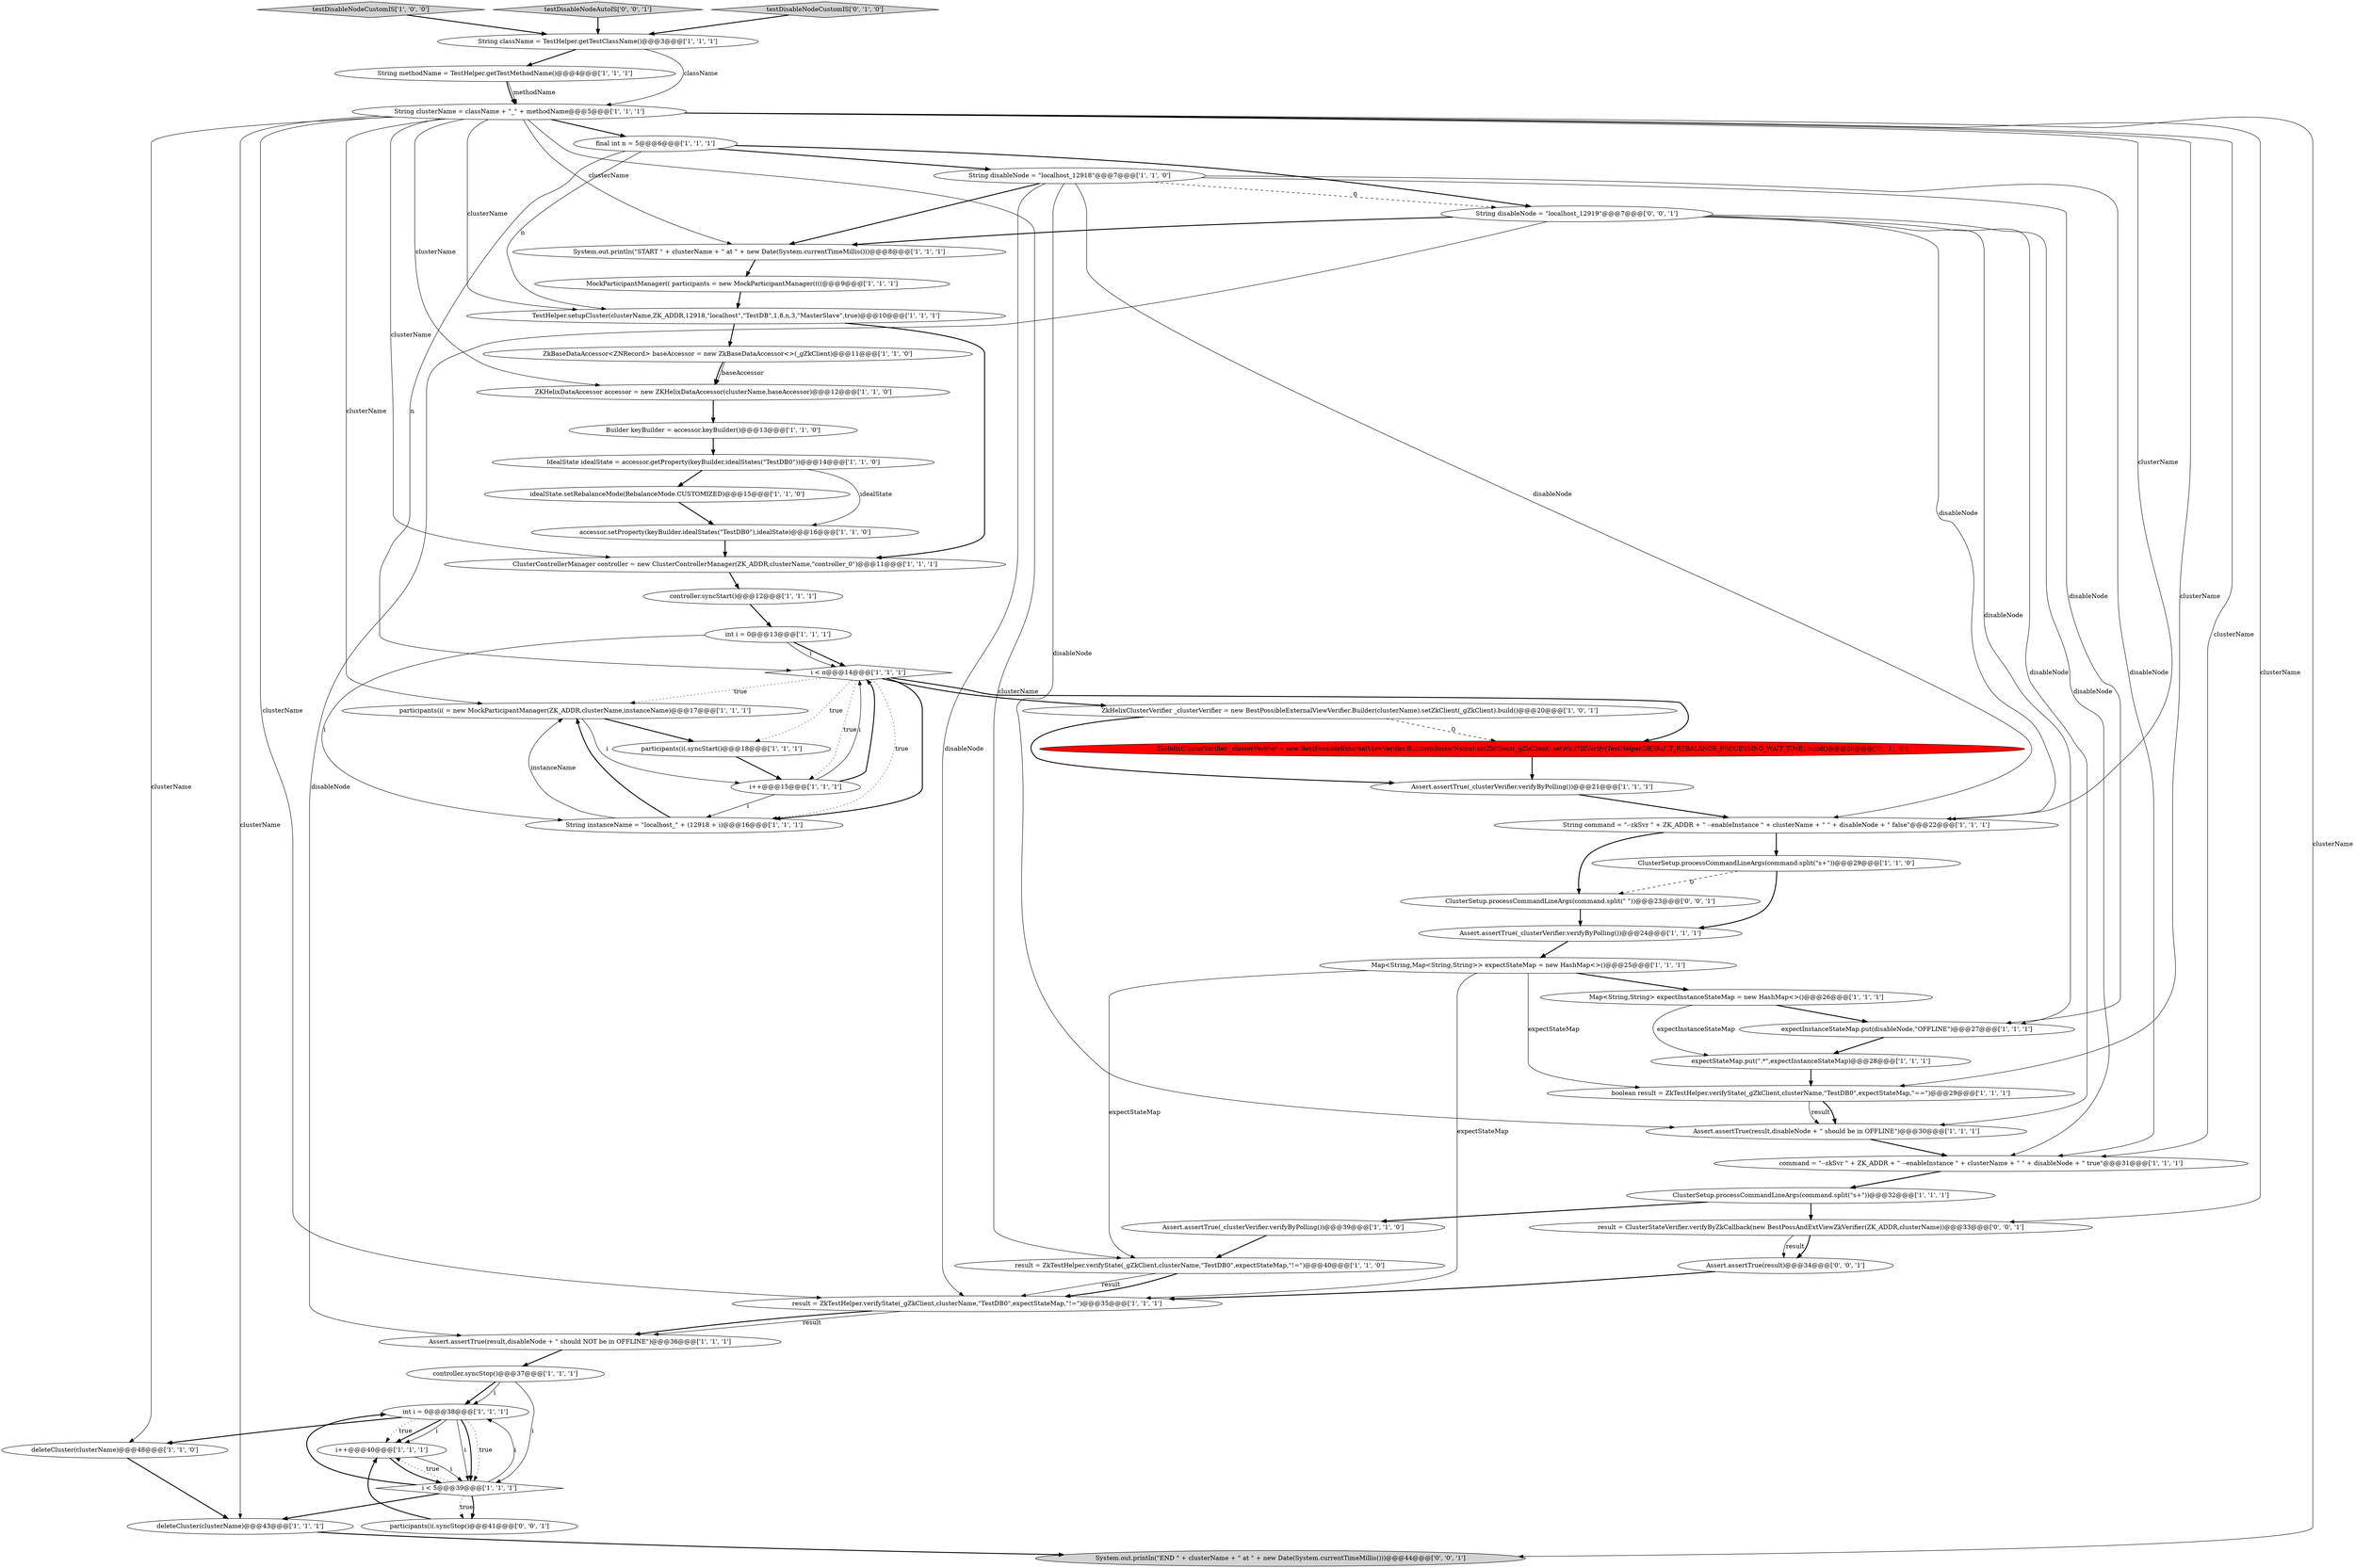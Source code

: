 digraph {
1 [style = filled, label = "Map<String,Map<String,String>> expectStateMap = new HashMap<>()@@@25@@@['1', '1', '1']", fillcolor = white, shape = ellipse image = "AAA0AAABBB1BBB"];
15 [style = filled, label = "String className = TestHelper.getTestClassName()@@@3@@@['1', '1', '1']", fillcolor = white, shape = ellipse image = "AAA0AAABBB1BBB"];
23 [style = filled, label = "TestHelper.setupCluster(clusterName,ZK_ADDR,12918,\"localhost\",\"TestDB\",1,8,n,3,\"MasterSlave\",true)@@@10@@@['1', '1', '1']", fillcolor = white, shape = ellipse image = "AAA0AAABBB1BBB"];
6 [style = filled, label = "expectStateMap.put(\".*\",expectInstanceStateMap)@@@28@@@['1', '1', '1']", fillcolor = white, shape = ellipse image = "AAA0AAABBB1BBB"];
25 [style = filled, label = "MockParticipantManager(( participants = new MockParticipantManager((((@@@9@@@['1', '1', '1']", fillcolor = white, shape = ellipse image = "AAA0AAABBB1BBB"];
38 [style = filled, label = "System.out.println(\"START \" + clusterName + \" at \" + new Date(System.currentTimeMillis()))@@@8@@@['1', '1', '1']", fillcolor = white, shape = ellipse image = "AAA0AAABBB1BBB"];
27 [style = filled, label = "String command = \"--zkSvr \" + ZK_ADDR + \" --enableInstance \" + clusterName + \" \" + disableNode + \" false\"@@@22@@@['1', '1', '1']", fillcolor = white, shape = ellipse image = "AAA0AAABBB1BBB"];
16 [style = filled, label = "i < n@@@14@@@['1', '1', '1']", fillcolor = white, shape = diamond image = "AAA0AAABBB1BBB"];
44 [style = filled, label = "command = \"--zkSvr \" + ZK_ADDR + \" --enableInstance \" + clusterName + \" \" + disableNode + \" true\"@@@31@@@['1', '1', '1']", fillcolor = white, shape = ellipse image = "AAA0AAABBB1BBB"];
19 [style = filled, label = "result = ZkTestHelper.verifyState(_gZkClient,clusterName,\"TestDB0\",expectStateMap,\"!=\")@@@40@@@['1', '1', '0']", fillcolor = white, shape = ellipse image = "AAA0AAABBB1BBB"];
29 [style = filled, label = "participants(i( = new MockParticipantManager(ZK_ADDR,clusterName,instanceName)@@@17@@@['1', '1', '1']", fillcolor = white, shape = ellipse image = "AAA0AAABBB1BBB"];
26 [style = filled, label = "Map<String,String> expectInstanceStateMap = new HashMap<>()@@@26@@@['1', '1', '1']", fillcolor = white, shape = ellipse image = "AAA0AAABBB1BBB"];
37 [style = filled, label = "Builder keyBuilder = accessor.keyBuilder()@@@13@@@['1', '1', '0']", fillcolor = white, shape = ellipse image = "AAA0AAABBB1BBB"];
4 [style = filled, label = "i++@@@40@@@['1', '1', '1']", fillcolor = white, shape = ellipse image = "AAA0AAABBB1BBB"];
7 [style = filled, label = "deleteCluster(clusterName)@@@48@@@['1', '1', '0']", fillcolor = white, shape = ellipse image = "AAA0AAABBB1BBB"];
32 [style = filled, label = "final int n = 5@@@6@@@['1', '1', '1']", fillcolor = white, shape = ellipse image = "AAA0AAABBB1BBB"];
46 [style = filled, label = "ZkHelixClusterVerifier _clusterVerifier = new BestPossibleExternalViewVerifier.Builder(clusterName).setZkClient(_gZkClient).setWaitTillVerify(TestHelper.DEFAULT_REBALANCE_PROCESSING_WAIT_TIME).build()@@@26@@@['0', '1', '0']", fillcolor = red, shape = ellipse image = "AAA1AAABBB2BBB"];
10 [style = filled, label = "ZKHelixDataAccessor accessor = new ZKHelixDataAccessor(clusterName,baseAccessor)@@@12@@@['1', '1', '0']", fillcolor = white, shape = ellipse image = "AAA0AAABBB1BBB"];
40 [style = filled, label = "boolean result = ZkTestHelper.verifyState(_gZkClient,clusterName,\"TestDB0\",expectStateMap,\"==\")@@@29@@@['1', '1', '1']", fillcolor = white, shape = ellipse image = "AAA0AAABBB1BBB"];
41 [style = filled, label = "String disableNode = \"localhost_12918\"@@@7@@@['1', '1', '0']", fillcolor = white, shape = ellipse image = "AAA0AAABBB1BBB"];
45 [style = filled, label = "Assert.assertTrue(result,disableNode + \" should be in OFFLINE\")@@@30@@@['1', '1', '1']", fillcolor = white, shape = ellipse image = "AAA0AAABBB1BBB"];
11 [style = filled, label = "Assert.assertTrue(result,disableNode + \" should NOT be in OFFLINE\")@@@36@@@['1', '1', '1']", fillcolor = white, shape = ellipse image = "AAA0AAABBB1BBB"];
48 [style = filled, label = "System.out.println(\"END \" + clusterName + \" at \" + new Date(System.currentTimeMillis()))@@@44@@@['0', '0', '1']", fillcolor = lightgray, shape = ellipse image = "AAA0AAABBB3BBB"];
22 [style = filled, label = "testDisableNodeCustomIS['1', '0', '0']", fillcolor = lightgray, shape = diamond image = "AAA0AAABBB1BBB"];
54 [style = filled, label = "String disableNode = \"localhost_12919\"@@@7@@@['0', '0', '1']", fillcolor = white, shape = ellipse image = "AAA0AAABBB3BBB"];
13 [style = filled, label = "controller.syncStart()@@@12@@@['1', '1', '1']", fillcolor = white, shape = ellipse image = "AAA0AAABBB1BBB"];
51 [style = filled, label = "participants(i(.syncStop()@@@41@@@['0', '0', '1']", fillcolor = white, shape = ellipse image = "AAA0AAABBB3BBB"];
2 [style = filled, label = "String methodName = TestHelper.getTestMethodName()@@@4@@@['1', '1', '1']", fillcolor = white, shape = ellipse image = "AAA0AAABBB1BBB"];
18 [style = filled, label = "String instanceName = \"localhost_\" + (12918 + i)@@@16@@@['1', '1', '1']", fillcolor = white, shape = ellipse image = "AAA0AAABBB1BBB"];
30 [style = filled, label = "result = ZkTestHelper.verifyState(_gZkClient,clusterName,\"TestDB0\",expectStateMap,\"!=\")@@@35@@@['1', '1', '1']", fillcolor = white, shape = ellipse image = "AAA0AAABBB1BBB"];
21 [style = filled, label = "Assert.assertTrue(_clusterVerifier.verifyByPolling())@@@21@@@['1', '1', '1']", fillcolor = white, shape = ellipse image = "AAA0AAABBB1BBB"];
35 [style = filled, label = "expectInstanceStateMap.put(disableNode,\"OFFLINE\")@@@27@@@['1', '1', '1']", fillcolor = white, shape = ellipse image = "AAA0AAABBB1BBB"];
3 [style = filled, label = "ZkHelixClusterVerifier _clusterVerifier = new BestPossibleExternalViewVerifier.Builder(clusterName).setZkClient(_gZkClient).build()@@@20@@@['1', '0', '1']", fillcolor = white, shape = ellipse image = "AAA0AAABBB1BBB"];
28 [style = filled, label = "ClusterSetup.processCommandLineArgs(command.split(\"\s+\"))@@@32@@@['1', '1', '1']", fillcolor = white, shape = ellipse image = "AAA0AAABBB1BBB"];
9 [style = filled, label = "idealState.setRebalanceMode(RebalanceMode.CUSTOMIZED)@@@15@@@['1', '1', '0']", fillcolor = white, shape = ellipse image = "AAA0AAABBB1BBB"];
53 [style = filled, label = "Assert.assertTrue(result)@@@34@@@['0', '0', '1']", fillcolor = white, shape = ellipse image = "AAA0AAABBB3BBB"];
31 [style = filled, label = "int i = 0@@@38@@@['1', '1', '1']", fillcolor = white, shape = ellipse image = "AAA0AAABBB1BBB"];
39 [style = filled, label = "Assert.assertTrue(_clusterVerifier.verifyByPolling())@@@39@@@['1', '1', '0']", fillcolor = white, shape = ellipse image = "AAA0AAABBB1BBB"];
5 [style = filled, label = "i < 5@@@39@@@['1', '1', '1']", fillcolor = white, shape = diamond image = "AAA0AAABBB1BBB"];
33 [style = filled, label = "accessor.setProperty(keyBuilder.idealStates(\"TestDB0\"),idealState)@@@16@@@['1', '1', '0']", fillcolor = white, shape = ellipse image = "AAA0AAABBB1BBB"];
17 [style = filled, label = "ClusterControllerManager controller = new ClusterControllerManager(ZK_ADDR,clusterName,\"controller_0\")@@@11@@@['1', '1', '1']", fillcolor = white, shape = ellipse image = "AAA0AAABBB1BBB"];
43 [style = filled, label = "ClusterSetup.processCommandLineArgs(command.split(\"\s+\"))@@@29@@@['1', '1', '0']", fillcolor = white, shape = ellipse image = "AAA0AAABBB1BBB"];
49 [style = filled, label = "testDisableNodeAutoIS['0', '0', '1']", fillcolor = lightgray, shape = diamond image = "AAA0AAABBB3BBB"];
24 [style = filled, label = "deleteCluster(clusterName)@@@43@@@['1', '1', '1']", fillcolor = white, shape = ellipse image = "AAA0AAABBB1BBB"];
47 [style = filled, label = "testDisableNodeCustomIS['0', '1', '0']", fillcolor = lightgray, shape = diamond image = "AAA0AAABBB2BBB"];
52 [style = filled, label = "result = ClusterStateVerifier.verifyByZkCallback(new BestPossAndExtViewZkVerifier(ZK_ADDR,clusterName))@@@33@@@['0', '0', '1']", fillcolor = white, shape = ellipse image = "AAA0AAABBB3BBB"];
50 [style = filled, label = "ClusterSetup.processCommandLineArgs(command.split(\" \"))@@@23@@@['0', '0', '1']", fillcolor = white, shape = ellipse image = "AAA0AAABBB3BBB"];
14 [style = filled, label = "participants(i(.syncStart()@@@18@@@['1', '1', '1']", fillcolor = white, shape = ellipse image = "AAA0AAABBB1BBB"];
0 [style = filled, label = "Assert.assertTrue(_clusterVerifier.verifyByPolling())@@@24@@@['1', '1', '1']", fillcolor = white, shape = ellipse image = "AAA0AAABBB1BBB"];
36 [style = filled, label = "int i = 0@@@13@@@['1', '1', '1']", fillcolor = white, shape = ellipse image = "AAA0AAABBB1BBB"];
12 [style = filled, label = "IdealState idealState = accessor.getProperty(keyBuilder.idealStates(\"TestDB0\"))@@@14@@@['1', '1', '0']", fillcolor = white, shape = ellipse image = "AAA0AAABBB1BBB"];
42 [style = filled, label = "i++@@@15@@@['1', '1', '1']", fillcolor = white, shape = ellipse image = "AAA0AAABBB1BBB"];
34 [style = filled, label = "String clusterName = className + \"_\" + methodName@@@5@@@['1', '1', '1']", fillcolor = white, shape = ellipse image = "AAA0AAABBB1BBB"];
20 [style = filled, label = "controller.syncStop()@@@37@@@['1', '1', '1']", fillcolor = white, shape = ellipse image = "AAA0AAABBB1BBB"];
8 [style = filled, label = "ZkBaseDataAccessor<ZNRecord> baseAccessor = new ZkBaseDataAccessor<>(_gZkClient)@@@11@@@['1', '1', '0']", fillcolor = white, shape = ellipse image = "AAA0AAABBB1BBB"];
8->10 [style = bold, label=""];
39->19 [style = bold, label=""];
22->15 [style = bold, label=""];
34->44 [style = solid, label="clusterName"];
34->23 [style = solid, label="clusterName"];
34->27 [style = solid, label="clusterName"];
12->33 [style = solid, label="idealState"];
34->24 [style = solid, label="clusterName"];
12->9 [style = bold, label=""];
32->23 [style = solid, label="n"];
26->6 [style = solid, label="expectInstanceStateMap"];
30->11 [style = bold, label=""];
31->5 [style = solid, label="i"];
46->21 [style = bold, label=""];
34->38 [style = solid, label="clusterName"];
41->35 [style = solid, label="disableNode"];
5->31 [style = solid, label="i"];
28->52 [style = bold, label=""];
52->53 [style = solid, label="result"];
13->36 [style = bold, label=""];
26->35 [style = bold, label=""];
29->14 [style = bold, label=""];
43->0 [style = bold, label=""];
34->32 [style = bold, label=""];
23->17 [style = bold, label=""];
8->10 [style = solid, label="baseAccessor"];
54->38 [style = bold, label=""];
54->35 [style = solid, label="disableNode"];
1->30 [style = solid, label="expectStateMap"];
2->34 [style = solid, label="methodName"];
34->7 [style = solid, label="clusterName"];
16->3 [style = bold, label=""];
34->40 [style = solid, label="clusterName"];
29->42 [style = solid, label="i"];
9->33 [style = bold, label=""];
16->42 [style = dotted, label="true"];
31->5 [style = bold, label=""];
2->34 [style = bold, label=""];
31->5 [style = dotted, label="true"];
31->4 [style = bold, label=""];
53->30 [style = bold, label=""];
20->31 [style = bold, label=""];
34->30 [style = solid, label="clusterName"];
23->8 [style = bold, label=""];
34->52 [style = solid, label="clusterName"];
18->29 [style = solid, label="instanceName"];
5->4 [style = dotted, label="true"];
42->18 [style = solid, label="i"];
7->24 [style = bold, label=""];
40->45 [style = solid, label="result"];
32->16 [style = solid, label="n"];
16->14 [style = dotted, label="true"];
38->25 [style = bold, label=""];
36->16 [style = bold, label=""];
41->38 [style = bold, label=""];
15->34 [style = solid, label="className"];
1->19 [style = solid, label="expectStateMap"];
16->18 [style = dotted, label="true"];
34->10 [style = solid, label="clusterName"];
19->30 [style = solid, label="result"];
36->18 [style = solid, label="i"];
16->18 [style = bold, label=""];
34->29 [style = solid, label="clusterName"];
27->43 [style = bold, label=""];
51->4 [style = bold, label=""];
21->27 [style = bold, label=""];
28->39 [style = bold, label=""];
14->42 [style = bold, label=""];
42->16 [style = bold, label=""];
34->19 [style = solid, label="clusterName"];
3->46 [style = dashed, label="0"];
54->44 [style = solid, label="disableNode"];
4->5 [style = solid, label="i"];
45->44 [style = bold, label=""];
31->7 [style = bold, label=""];
20->31 [style = solid, label="i"];
1->40 [style = solid, label="expectStateMap"];
37->12 [style = bold, label=""];
43->50 [style = dashed, label="0"];
0->1 [style = bold, label=""];
50->0 [style = bold, label=""];
5->24 [style = bold, label=""];
41->45 [style = solid, label="disableNode"];
41->44 [style = solid, label="disableNode"];
49->15 [style = bold, label=""];
3->21 [style = bold, label=""];
32->41 [style = bold, label=""];
17->13 [style = bold, label=""];
36->16 [style = solid, label="i"];
16->29 [style = dotted, label="true"];
4->5 [style = bold, label=""];
33->17 [style = bold, label=""];
10->37 [style = bold, label=""];
16->46 [style = bold, label=""];
5->51 [style = dotted, label="true"];
11->20 [style = bold, label=""];
15->2 [style = bold, label=""];
41->27 [style = solid, label="disableNode"];
20->5 [style = solid, label="i"];
47->15 [style = bold, label=""];
5->51 [style = bold, label=""];
52->53 [style = bold, label=""];
35->6 [style = bold, label=""];
25->23 [style = bold, label=""];
54->45 [style = solid, label="disableNode"];
41->54 [style = dashed, label="0"];
1->26 [style = bold, label=""];
34->17 [style = solid, label="clusterName"];
41->30 [style = solid, label="disableNode"];
30->11 [style = solid, label="result"];
18->29 [style = bold, label=""];
34->48 [style = solid, label="clusterName"];
5->31 [style = bold, label=""];
6->40 [style = bold, label=""];
44->28 [style = bold, label=""];
27->50 [style = bold, label=""];
54->11 [style = solid, label="disableNode"];
54->27 [style = solid, label="disableNode"];
42->16 [style = solid, label="i"];
40->45 [style = bold, label=""];
32->54 [style = bold, label=""];
31->4 [style = solid, label="i"];
31->4 [style = dotted, label="true"];
24->48 [style = bold, label=""];
19->30 [style = bold, label=""];
}
